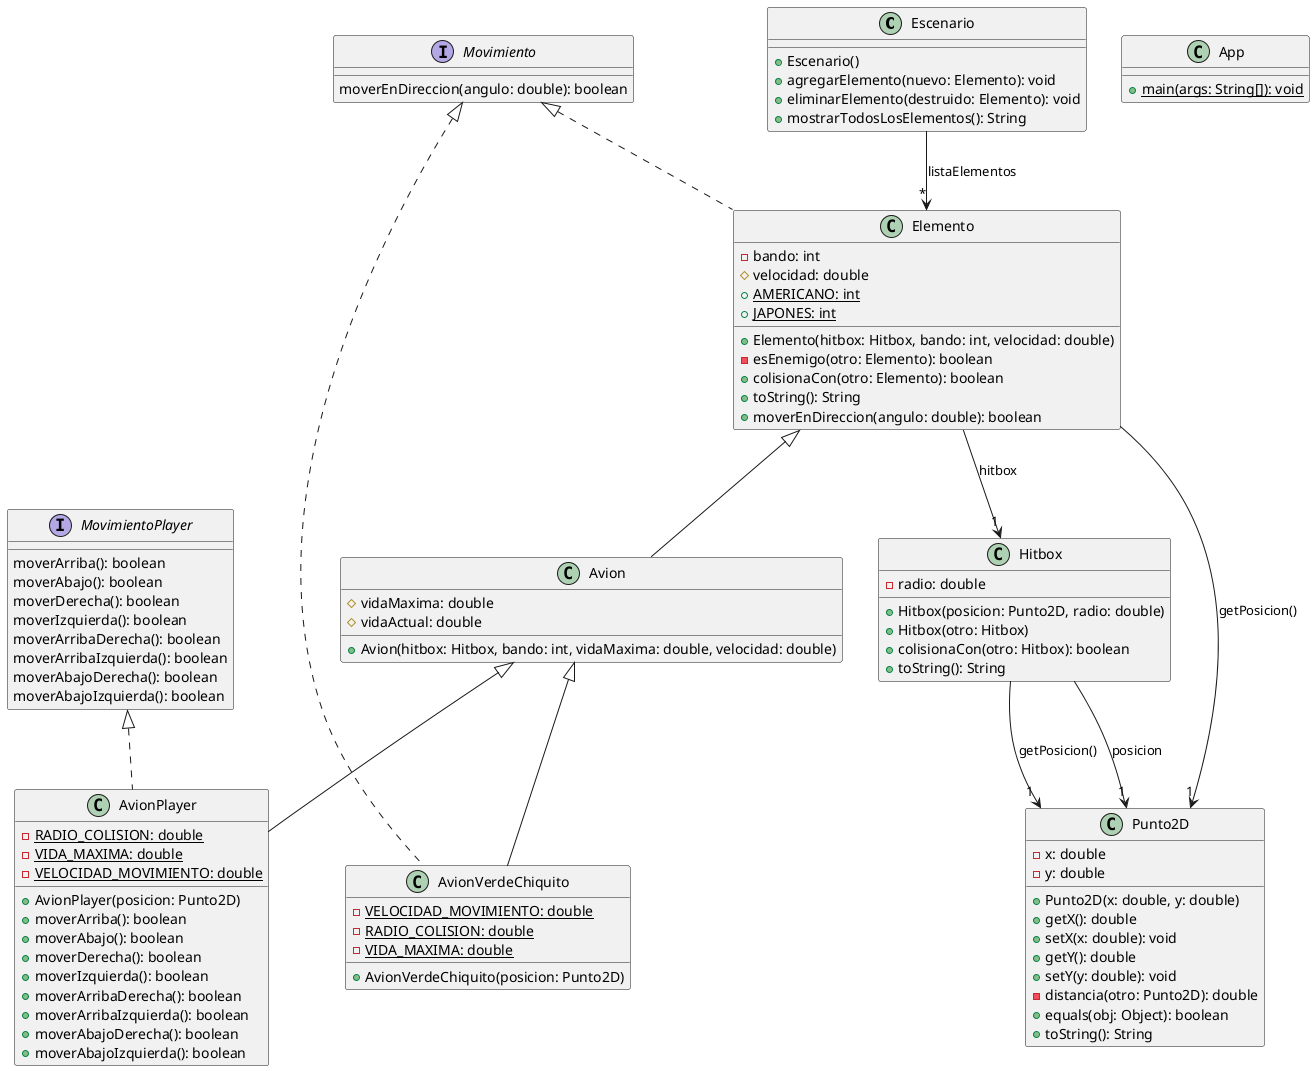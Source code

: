 @startuml
class Escenario [[java:ar.edu.unlam.pa.model.Escenario]] {
	+Escenario()
	+agregarElemento(nuevo: Elemento): void
	+eliminarElemento(destruido: Elemento): void
	+mostrarTodosLosElementos(): String
}
class Elemento {
}
Escenario --> "*" Elemento : listaElementos
class Avion [[java:ar.edu.unlam.pa.model.Avion]] {
	#vidaMaxima: double
	#vidaActual: double
	+Avion(hitbox: Hitbox, bando: int, vidaMaxima: double, velocidad: double)
}
class Elemento {
}
Elemento <|-- Avion
class App [[java:ar.edu.unlam.pa.main.App]] {
	+{static} main(args: String[]): void
}
class Punto2D [[java:ar.edu.unlam.pa.model.Punto2D]] {
	-x: double
	-y: double
	+Punto2D(x: double, y: double)
	+getX(): double
	+setX(x: double): void
	+getY(): double
	+setY(y: double): void
	-distancia(otro: Punto2D): double
	+equals(obj: Object): boolean
	+toString(): String
}
class AvionPlayer [[java:ar.edu.unlam.pa.model.AvionPlayer]] {
	-{static} RADIO_COLISION: double
	-{static} VIDA_MAXIMA: double
	-{static} VELOCIDAD_MOVIMIENTO: double
	+AvionPlayer(posicion: Punto2D)
	+moverArriba(): boolean
	+moverAbajo(): boolean
	+moverDerecha(): boolean
	+moverIzquierda(): boolean
	+moverArribaDerecha(): boolean
	+moverArribaIzquierda(): boolean
	+moverAbajoDerecha(): boolean
	+moverAbajoIzquierda(): boolean
}
class Avion {
}
Avion <|-- AvionPlayer
interface MovimientoPlayer {
}
MovimientoPlayer <|.. AvionPlayer
interface MovimientoPlayer [[java:ar.edu.unlam.pa.servicios.MovimientoPlayer]] {
	moverArriba(): boolean
	moverAbajo(): boolean
	moverDerecha(): boolean
	moverIzquierda(): boolean
	moverArribaDerecha(): boolean
	moverArribaIzquierda(): boolean
	moverAbajoDerecha(): boolean
	moverAbajoIzquierda(): boolean
}
class AvionVerdeChiquito [[java:ar.edu.unlam.pa.model.AvionVerdeChiquito]] {
	-{static} VELOCIDAD_MOVIMIENTO: double
	-{static} RADIO_COLISION: double
	-{static} VIDA_MAXIMA: double
	+AvionVerdeChiquito(posicion: Punto2D)
}
class Avion {
}
Avion <|-- AvionVerdeChiquito
interface Movimiento {
}
Movimiento <|.. AvionVerdeChiquito
class Hitbox [[java:ar.edu.unlam.pa.model.Hitbox]] {
	-radio: double
	+Hitbox(posicion: Punto2D, radio: double)
	+Hitbox(otro: Hitbox)
	+colisionaCon(otro: Hitbox): boolean
	+toString(): String
}
class Punto2D {
}
Hitbox --> "1" Punto2D : posicion
class Punto2D {
}
Hitbox --> "1" Punto2D : getPosicion()
interface Movimiento [[java:ar.edu.unlam.pa.servicios.Movimiento]] {
	moverEnDireccion(angulo: double): boolean
}
class Elemento [[java:ar.edu.unlam.pa.model.Elemento]] {
	-bando: int
	#velocidad: double
	+{static} AMERICANO: int
	+{static} JAPONES: int
	+Elemento(hitbox: Hitbox, bando: int, velocidad: double)
	-esEnemigo(otro: Elemento): boolean
	+colisionaCon(otro: Elemento): boolean
	+toString(): String
	+moverEnDireccion(angulo: double): boolean
}
class Hitbox {
}
Elemento --> "1" Hitbox : hitbox
class Punto2D {
}
Elemento --> "1" Punto2D : getPosicion()
interface Movimiento {
}
Movimiento <|.. Elemento

@enduml